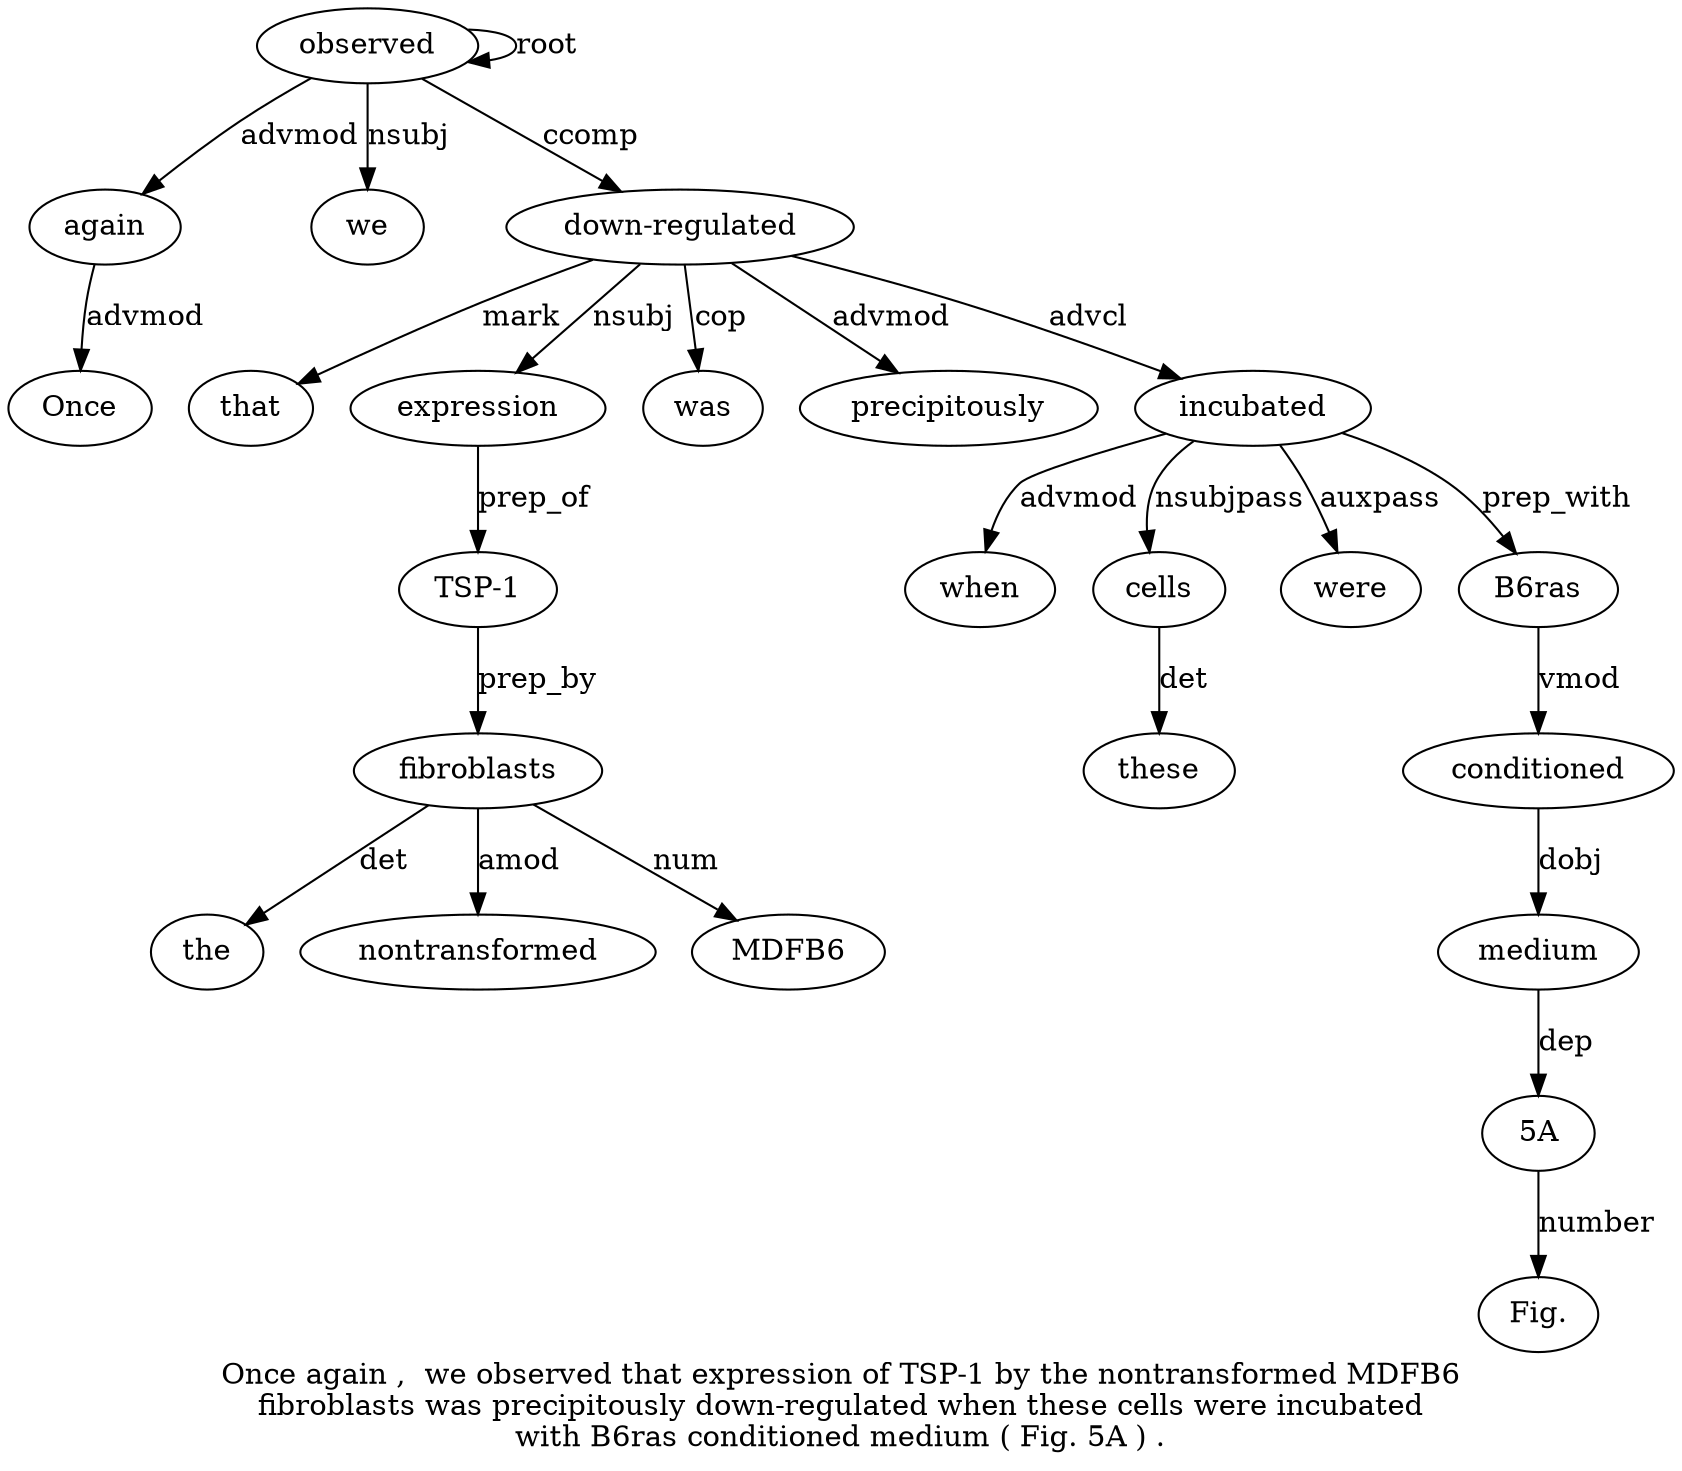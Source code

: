 digraph "Once again ,  we observed that expression of TSP-1 by the nontransformed MDFB6 fibroblasts was precipitously down-regulated when these cells were incubated with B6ras conditioned medium ( Fig. 5A ) ." {
label="Once again ,  we observed that expression of TSP-1 by the nontransformed MDFB6
fibroblasts was precipitously down-regulated when these cells were incubated
with B6ras conditioned medium ( Fig. 5A ) .";
again2 [style=filled, fillcolor=white, label=again];
Once1 [style=filled, fillcolor=white, label=Once];
again2 -> Once1  [label=advmod];
observed5 [style=filled, fillcolor=white, label=observed];
observed5 -> again2  [label=advmod];
we4 [style=filled, fillcolor=white, label=we];
observed5 -> we4  [label=nsubj];
observed5 -> observed5  [label=root];
"down-regulated17" [style=filled, fillcolor=white, label="down-regulated"];
that6 [style=filled, fillcolor=white, label=that];
"down-regulated17" -> that6  [label=mark];
expression7 [style=filled, fillcolor=white, label=expression];
"down-regulated17" -> expression7  [label=nsubj];
"TSP-19" [style=filled, fillcolor=white, label="TSP-1"];
expression7 -> "TSP-19"  [label=prep_of];
fibroblasts14 [style=filled, fillcolor=white, label=fibroblasts];
the11 [style=filled, fillcolor=white, label=the];
fibroblasts14 -> the11  [label=det];
nontransformed12 [style=filled, fillcolor=white, label=nontransformed];
fibroblasts14 -> nontransformed12  [label=amod];
MDFB613 [style=filled, fillcolor=white, label=MDFB6];
fibroblasts14 -> MDFB613  [label=num];
"TSP-19" -> fibroblasts14  [label=prep_by];
was15 [style=filled, fillcolor=white, label=was];
"down-regulated17" -> was15  [label=cop];
precipitously16 [style=filled, fillcolor=white, label=precipitously];
"down-regulated17" -> precipitously16  [label=advmod];
observed5 -> "down-regulated17"  [label=ccomp];
incubated22 [style=filled, fillcolor=white, label=incubated];
when18 [style=filled, fillcolor=white, label=when];
incubated22 -> when18  [label=advmod];
cells20 [style=filled, fillcolor=white, label=cells];
these19 [style=filled, fillcolor=white, label=these];
cells20 -> these19  [label=det];
incubated22 -> cells20  [label=nsubjpass];
were21 [style=filled, fillcolor=white, label=were];
incubated22 -> were21  [label=auxpass];
"down-regulated17" -> incubated22  [label=advcl];
B6ras24 [style=filled, fillcolor=white, label=B6ras];
incubated22 -> B6ras24  [label=prep_with];
conditioned25 [style=filled, fillcolor=white, label=conditioned];
B6ras24 -> conditioned25  [label=vmod];
medium26 [style=filled, fillcolor=white, label=medium];
conditioned25 -> medium26  [label=dobj];
"5A29" [style=filled, fillcolor=white, label="5A"];
"Fig.28" [style=filled, fillcolor=white, label="Fig."];
"5A29" -> "Fig.28"  [label=number];
medium26 -> "5A29"  [label=dep];
}
